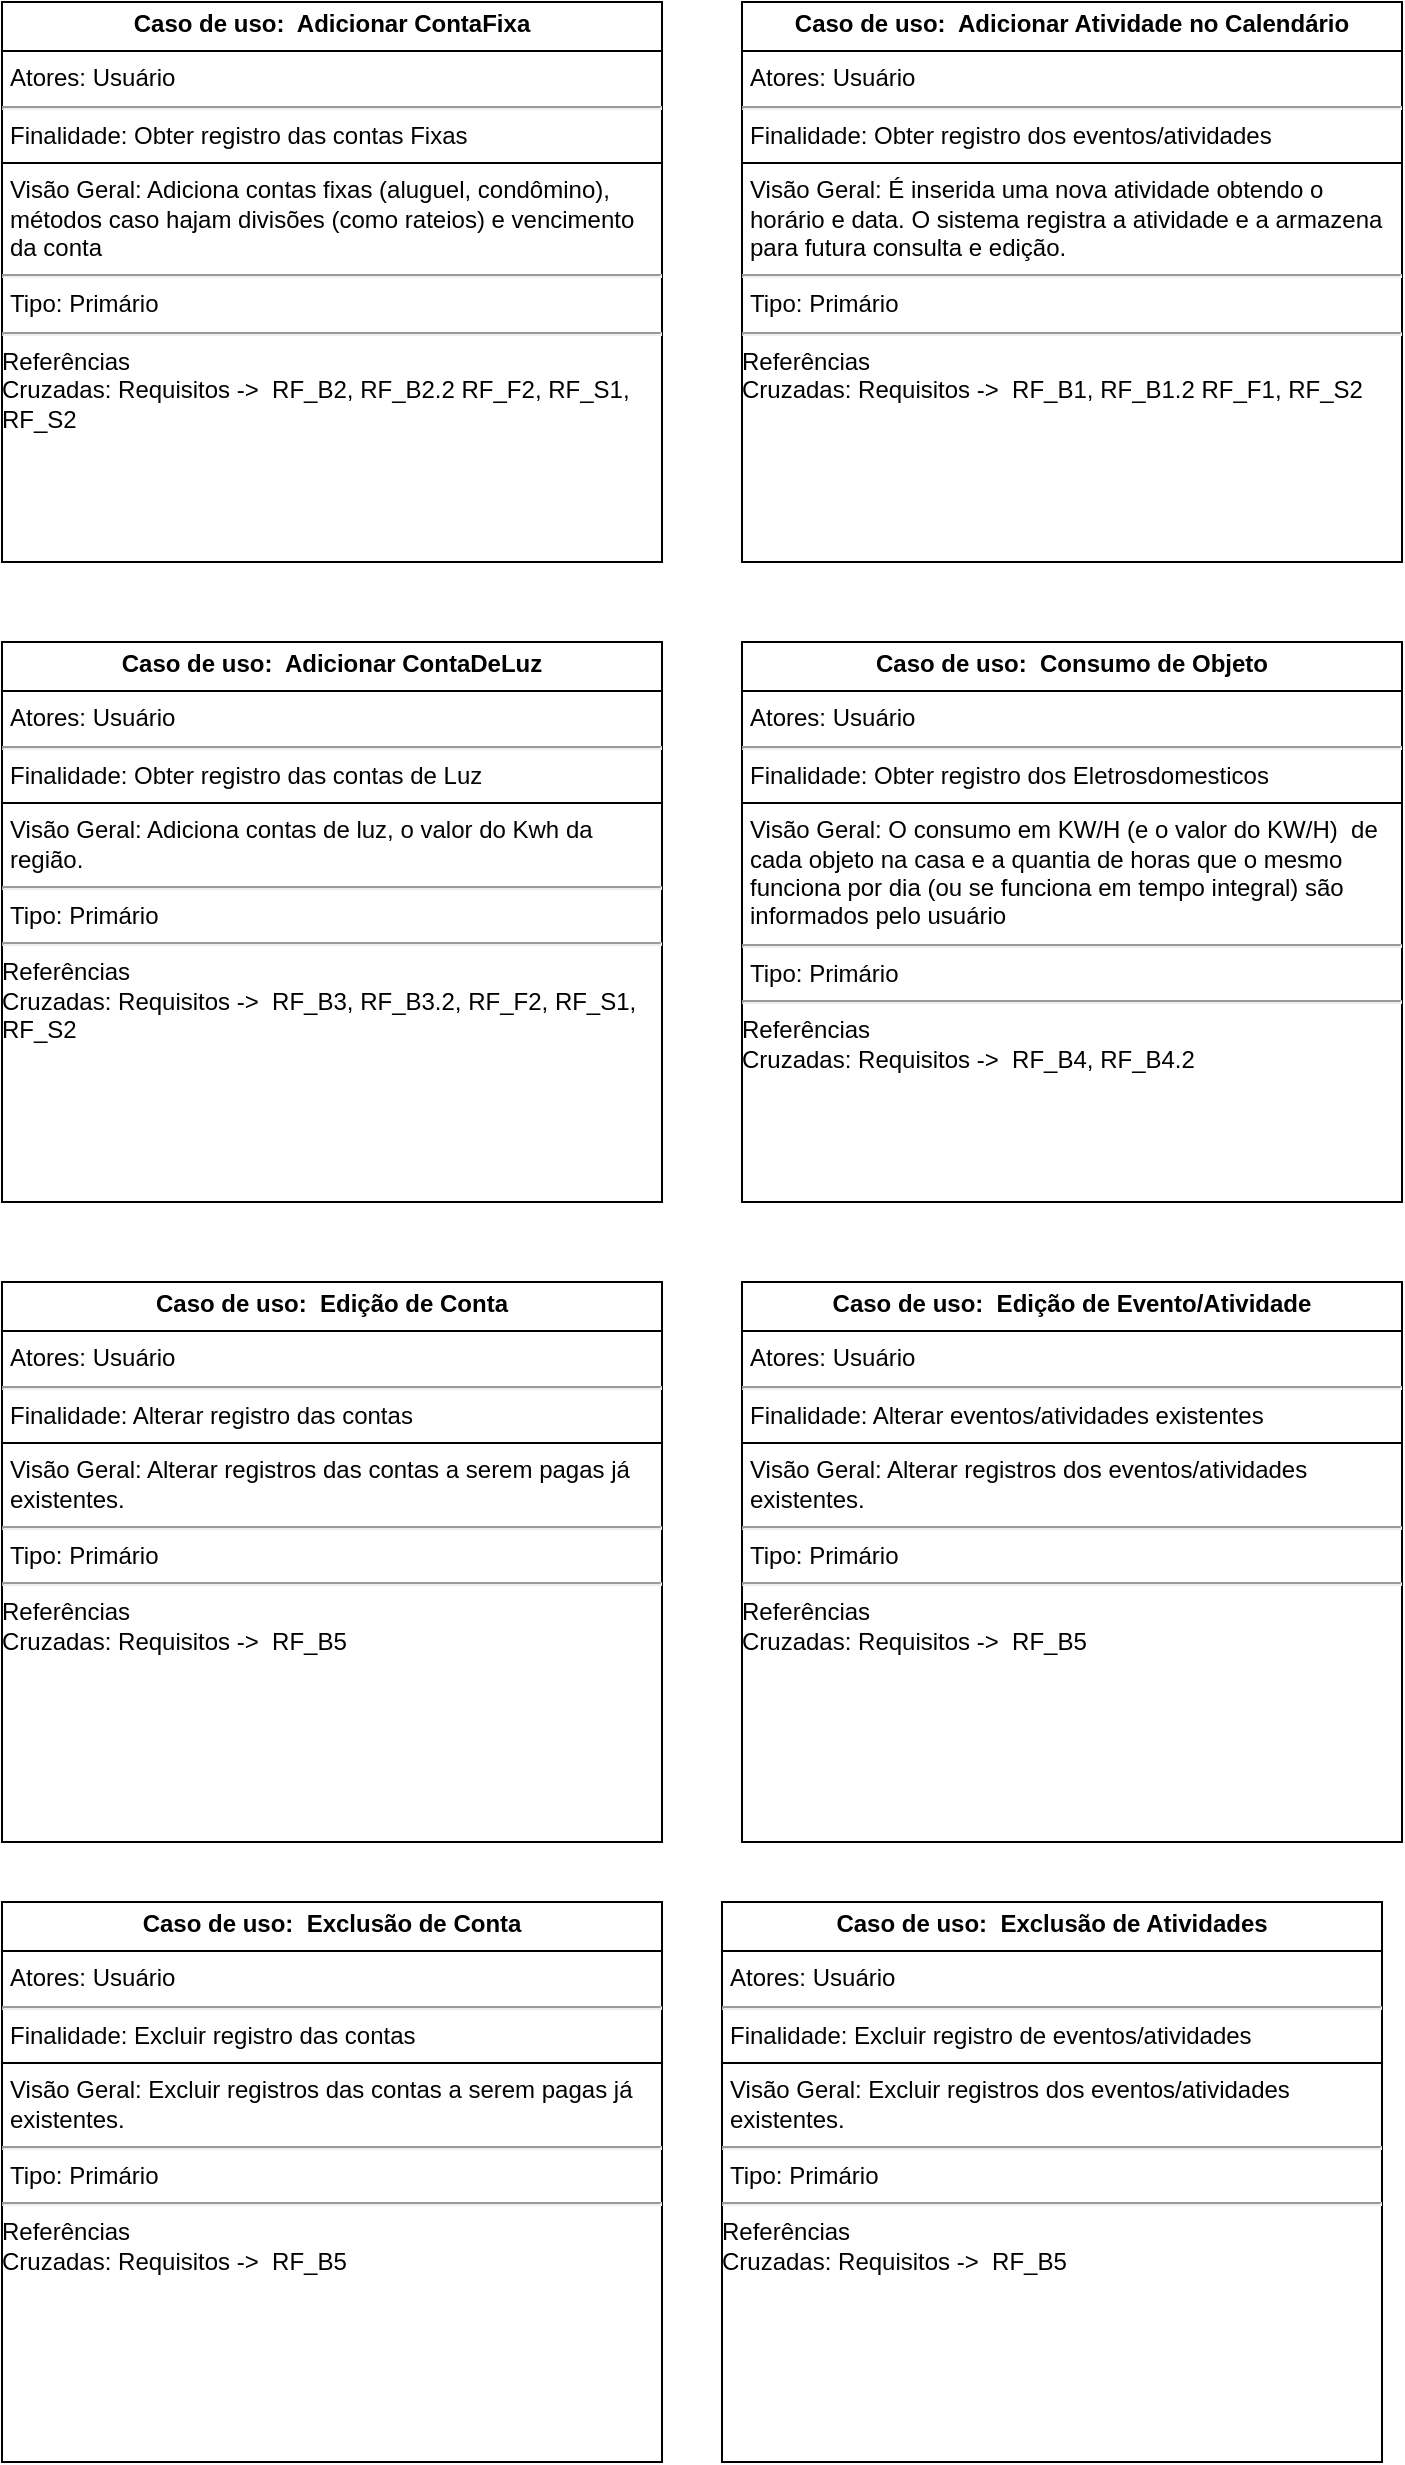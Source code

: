 <mxfile version="27.0.3">
  <diagram name="Página-1" id="kK9Q5x7Ul4syOyAzXMhQ">
    <mxGraphModel dx="3248" dy="1668" grid="1" gridSize="10" guides="1" tooltips="1" connect="1" arrows="1" fold="1" page="1" pageScale="1" pageWidth="1920" pageHeight="1200" math="0" shadow="0">
      <root>
        <mxCell id="0" />
        <mxCell id="1" parent="0" />
        <mxCell id="czN3PmELxrrif3z_Lymv-1" value="&lt;p style=&quot;margin:0px;margin-top:4px;text-align:center;&quot;&gt;&lt;b&gt;Caso de uso:&amp;nbsp; Exclusão de Atividades&lt;/b&gt;&lt;/p&gt;&lt;hr size=&quot;1&quot; style=&quot;border-style:solid;&quot;&gt;&lt;p style=&quot;margin:0px;margin-left:4px;&quot;&gt;Atores: Usuário&lt;/p&gt;&lt;hr id=&quot;null&quot;&gt;&lt;p style=&quot;margin:0px;margin-left:4px;&quot;&gt;Finalidade: Excluir registro de eventos/atividades&lt;/p&gt;&lt;hr size=&quot;1&quot; style=&quot;border-style:solid;&quot;&gt;&lt;p style=&quot;margin:0px;margin-left:4px;&quot;&gt;Visão Geral: Excluir&amp;nbsp;&lt;span style=&quot;background-color: transparent; color: light-dark(rgb(0, 0, 0), rgb(255, 255, 255));&quot;&gt;registros dos eventos/atividades existentes.&lt;/span&gt;&lt;/p&gt;&lt;hr id=&quot;null&quot;&gt;&lt;p style=&quot;margin:0px;margin-left:4px;&quot;&gt;Tipo: Primário&lt;/p&gt;&lt;hr id=&quot;null&quot;&gt;&lt;div&gt;Referências &lt;br&gt;Cruzadas: Requisitos -&amp;gt;&amp;nbsp; RF_B5&lt;/div&gt;&lt;div&gt;&lt;br&gt;&lt;/div&gt;" style="verticalAlign=top;align=left;overflow=fill;html=1;whiteSpace=wrap;" vertex="1" parent="1">
          <mxGeometry x="450" y="1020" width="330" height="280" as="geometry" />
        </mxCell>
        <mxCell id="czN3PmELxrrif3z_Lymv-2" value="&lt;p style=&quot;margin:0px;margin-top:4px;text-align:center;&quot;&gt;&lt;b&gt;Caso de uso:&amp;nbsp; Adicionar ContaFixa&lt;/b&gt;&lt;/p&gt;&lt;hr size=&quot;1&quot; style=&quot;border-style:solid;&quot;&gt;&lt;p style=&quot;margin:0px;margin-left:4px;&quot;&gt;Atores: Usuário&lt;/p&gt;&lt;hr id=&quot;null&quot;&gt;&lt;p style=&quot;margin:0px;margin-left:4px;&quot;&gt;Finalidade: Obter registro das contas Fixas&lt;/p&gt;&lt;hr size=&quot;1&quot; style=&quot;border-style:solid;&quot;&gt;&lt;p style=&quot;margin:0px;margin-left:4px;&quot;&gt;Visão Geral: Adiciona contas fixas (aluguel, condômino), métodos caso hajam divisões (como rateios) e vencimento da conta&lt;/p&gt;&lt;hr id=&quot;null&quot;&gt;&lt;p style=&quot;margin:0px;margin-left:4px;&quot;&gt;Tipo: Primário&lt;/p&gt;&lt;hr id=&quot;null&quot;&gt;&lt;div&gt;Referências &lt;br&gt;Cruzadas: Requisitos -&amp;gt;&amp;nbsp; RF_B2, RF_B2.2 RF_F2, RF_S1, RF_S2&lt;/div&gt;&lt;div&gt;&lt;br&gt;&lt;/div&gt;" style="verticalAlign=top;align=left;overflow=fill;html=1;whiteSpace=wrap;" vertex="1" parent="1">
          <mxGeometry x="90" y="70" width="330" height="280" as="geometry" />
        </mxCell>
        <mxCell id="czN3PmELxrrif3z_Lymv-3" value="&lt;p style=&quot;margin:0px;margin-top:4px;text-align:center;&quot;&gt;&lt;b&gt;Caso de uso:&amp;nbsp; Adicionar Atividade no Calendário&lt;/b&gt;&lt;/p&gt;&lt;hr size=&quot;1&quot; style=&quot;border-style:solid;&quot;&gt;&lt;p style=&quot;margin:0px;margin-left:4px;&quot;&gt;Atores: Usuário&lt;/p&gt;&lt;hr id=&quot;null&quot;&gt;&lt;p style=&quot;margin:0px;margin-left:4px;&quot;&gt;Finalidade: Obter registro dos eventos/atividades&lt;/p&gt;&lt;hr size=&quot;1&quot; style=&quot;border-style:solid;&quot;&gt;&lt;p style=&quot;margin:0px;margin-left:4px;&quot;&gt;Visão Geral:&amp;nbsp;&lt;span style=&quot;background-color: transparent; color: light-dark(rgb(0, 0, 0), rgb(255, 255, 255));&quot;&gt;É inserida uma nova atividade obtendo o horário e data. O sistema registra a atividade e a armazena para futura consulta e edição.&lt;/span&gt;&lt;/p&gt;&lt;hr id=&quot;null&quot;&gt;&lt;p style=&quot;margin:0px;margin-left:4px;&quot;&gt;Tipo: Primário&lt;/p&gt;&lt;hr id=&quot;null&quot;&gt;&lt;div&gt;Referências &lt;br&gt;Cruzadas: Requisitos -&amp;gt;&amp;nbsp; RF_B1, RF_B1.2 RF_F1, RF_S2&lt;/div&gt;&lt;div&gt;&lt;br&gt;&lt;/div&gt;" style="verticalAlign=top;align=left;overflow=fill;html=1;whiteSpace=wrap;" vertex="1" parent="1">
          <mxGeometry x="460" y="70" width="330" height="280" as="geometry" />
        </mxCell>
        <mxCell id="czN3PmELxrrif3z_Lymv-4" value="&lt;p style=&quot;margin:0px;margin-top:4px;text-align:center;&quot;&gt;&lt;b&gt;Caso de uso:&amp;nbsp; Adicionar ContaDeLuz&lt;/b&gt;&lt;/p&gt;&lt;hr size=&quot;1&quot; style=&quot;border-style:solid;&quot;&gt;&lt;p style=&quot;margin:0px;margin-left:4px;&quot;&gt;Atores: Usuário&lt;/p&gt;&lt;hr id=&quot;null&quot;&gt;&lt;p style=&quot;margin:0px;margin-left:4px;&quot;&gt;Finalidade: Obter registro das contas de Luz&lt;/p&gt;&lt;hr size=&quot;1&quot; style=&quot;border-style:solid;&quot;&gt;&lt;p style=&quot;margin:0px;margin-left:4px;&quot;&gt;Visão Geral: Adiciona contas de luz, o valor do Kwh da região.&lt;/p&gt;&lt;hr id=&quot;null&quot;&gt;&lt;p style=&quot;margin:0px;margin-left:4px;&quot;&gt;Tipo: Primário&lt;/p&gt;&lt;hr id=&quot;null&quot;&gt;&lt;div&gt;Referências &lt;br&gt;Cruzadas: Requisitos -&amp;gt;&amp;nbsp; RF_B3, RF_B3.2, RF_F2, RF_S1, RF_S2&lt;/div&gt;&lt;div&gt;&lt;br&gt;&lt;/div&gt;" style="verticalAlign=top;align=left;overflow=fill;html=1;whiteSpace=wrap;" vertex="1" parent="1">
          <mxGeometry x="90" y="390" width="330" height="280" as="geometry" />
        </mxCell>
        <mxCell id="czN3PmELxrrif3z_Lymv-5" value="&lt;p style=&quot;margin:0px;margin-top:4px;text-align:center;&quot;&gt;&lt;b&gt;Caso de uso:&amp;nbsp; Consumo de Objeto&lt;/b&gt;&lt;/p&gt;&lt;hr size=&quot;1&quot; style=&quot;border-style:solid;&quot;&gt;&lt;p style=&quot;margin:0px;margin-left:4px;&quot;&gt;Atores: Usuário&lt;/p&gt;&lt;hr id=&quot;null&quot;&gt;&lt;p style=&quot;margin:0px;margin-left:4px;&quot;&gt;Finalidade: Obter registro dos Eletrosdomesticos&lt;/p&gt;&lt;hr size=&quot;1&quot; style=&quot;border-style:solid;&quot;&gt;&lt;p style=&quot;margin:0px;margin-left:4px;&quot;&gt;Visão Geral:&lt;span style=&quot;background-color: transparent; color: light-dark(rgb(0, 0, 0), rgb(255, 255, 255));&quot;&gt;&amp;nbsp;&lt;/span&gt;&lt;span style=&quot;background-color: transparent; color: light-dark(rgb(0, 0, 0), rgb(255, 255, 255));&quot;&gt;O consumo em KW/H (e o valor do KW/H)&amp;nbsp; de cada objeto na casa e a quantia de horas que o mesmo funciona por dia (ou se funciona em tempo integral) são informados pelo usuário&lt;/span&gt;&lt;/p&gt;&lt;hr id=&quot;null&quot;&gt;&lt;p style=&quot;margin:0px;margin-left:4px;&quot;&gt;Tipo: Primário&lt;/p&gt;&lt;hr id=&quot;null&quot;&gt;&lt;div&gt;Referências &lt;br&gt;Cruzadas: Requisitos -&amp;gt;&amp;nbsp; RF_B4, RF_B4.2&lt;/div&gt;&lt;div&gt;&lt;br&gt;&lt;/div&gt;" style="verticalAlign=top;align=left;overflow=fill;html=1;whiteSpace=wrap;" vertex="1" parent="1">
          <mxGeometry x="460" y="390" width="330" height="280" as="geometry" />
        </mxCell>
        <mxCell id="czN3PmELxrrif3z_Lymv-6" value="&lt;p style=&quot;margin:0px;margin-top:4px;text-align:center;&quot;&gt;&lt;b&gt;Caso de uso:&amp;nbsp; Edição de Conta&lt;/b&gt;&lt;/p&gt;&lt;hr size=&quot;1&quot; style=&quot;border-style:solid;&quot;&gt;&lt;p style=&quot;margin:0px;margin-left:4px;&quot;&gt;Atores: Usuário&lt;/p&gt;&lt;hr id=&quot;null&quot;&gt;&lt;p style=&quot;margin:0px;margin-left:4px;&quot;&gt;Finalidade: Alterar registro das contas&lt;/p&gt;&lt;hr size=&quot;1&quot; style=&quot;border-style:solid;&quot;&gt;&lt;p style=&quot;margin:0px;margin-left:4px;&quot;&gt;Visão Geral: Alterar registros das contas a serem pagas já existentes.&lt;/p&gt;&lt;hr id=&quot;null&quot;&gt;&lt;p style=&quot;margin:0px;margin-left:4px;&quot;&gt;Tipo: Primário&lt;/p&gt;&lt;hr id=&quot;null&quot;&gt;&lt;div&gt;Referências &lt;br&gt;Cruzadas: Requisitos -&amp;gt;&amp;nbsp; RF_B5&lt;/div&gt;&lt;div&gt;&lt;br&gt;&lt;/div&gt;" style="verticalAlign=top;align=left;overflow=fill;html=1;whiteSpace=wrap;" vertex="1" parent="1">
          <mxGeometry x="90" y="710" width="330" height="280" as="geometry" />
        </mxCell>
        <mxCell id="czN3PmELxrrif3z_Lymv-7" value="&lt;p style=&quot;margin:0px;margin-top:4px;text-align:center;&quot;&gt;&lt;b&gt;Caso de uso:&amp;nbsp; Edição de Evento/Atividade&lt;/b&gt;&lt;/p&gt;&lt;hr size=&quot;1&quot; style=&quot;border-style:solid;&quot;&gt;&lt;p style=&quot;margin:0px;margin-left:4px;&quot;&gt;Atores: Usuário&lt;/p&gt;&lt;hr id=&quot;null&quot;&gt;&lt;p style=&quot;margin:0px;margin-left:4px;&quot;&gt;Finalidade: Alterar eventos/atividades existentes&lt;/p&gt;&lt;hr size=&quot;1&quot; style=&quot;border-style:solid;&quot;&gt;&lt;p style=&quot;margin:0px;margin-left:4px;&quot;&gt;Visão Geral: Alterar registros dos eventos/atividades existentes.&lt;/p&gt;&lt;hr id=&quot;null&quot;&gt;&lt;p style=&quot;margin:0px;margin-left:4px;&quot;&gt;Tipo: Primário&lt;/p&gt;&lt;hr id=&quot;null&quot;&gt;&lt;div&gt;Referências &lt;br&gt;Cruzadas: Requisitos -&amp;gt;&amp;nbsp; RF_B5&lt;/div&gt;&lt;div&gt;&lt;br&gt;&lt;/div&gt;" style="verticalAlign=top;align=left;overflow=fill;html=1;whiteSpace=wrap;" vertex="1" parent="1">
          <mxGeometry x="460" y="710" width="330" height="280" as="geometry" />
        </mxCell>
        <mxCell id="czN3PmELxrrif3z_Lymv-8" value="&lt;p style=&quot;margin:0px;margin-top:4px;text-align:center;&quot;&gt;&lt;b&gt;Caso de uso:&amp;nbsp; Exclusão de Conta&lt;/b&gt;&lt;/p&gt;&lt;hr size=&quot;1&quot; style=&quot;border-style:solid;&quot;&gt;&lt;p style=&quot;margin:0px;margin-left:4px;&quot;&gt;Atores: Usuário&lt;/p&gt;&lt;hr id=&quot;null&quot;&gt;&lt;p style=&quot;margin:0px;margin-left:4px;&quot;&gt;Finalidade: Excluir registro das contas&lt;/p&gt;&lt;hr size=&quot;1&quot; style=&quot;border-style:solid;&quot;&gt;&lt;p style=&quot;margin:0px;margin-left:4px;&quot;&gt;Visão Geral: Excluir registros das contas a serem pagas já existentes.&lt;/p&gt;&lt;hr id=&quot;null&quot;&gt;&lt;p style=&quot;margin:0px;margin-left:4px;&quot;&gt;Tipo: Primário&lt;/p&gt;&lt;hr id=&quot;null&quot;&gt;&lt;div&gt;Referências &lt;br&gt;Cruzadas: Requisitos -&amp;gt;&amp;nbsp; RF_B5&lt;/div&gt;&lt;div&gt;&lt;br&gt;&lt;/div&gt;" style="verticalAlign=top;align=left;overflow=fill;html=1;whiteSpace=wrap;" vertex="1" parent="1">
          <mxGeometry x="90" y="1020" width="330" height="280" as="geometry" />
        </mxCell>
      </root>
    </mxGraphModel>
  </diagram>
</mxfile>
